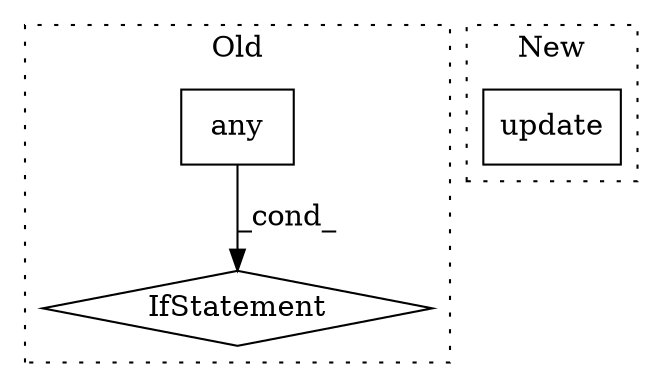 digraph G {
subgraph cluster0 {
1 [label="any" a="32" s="17351,17490" l="13,-3" shape="box"];
3 [label="IfStatement" a="25" s="17347,17487" l="4,2" shape="diamond"];
label = "Old";
style="dotted";
}
subgraph cluster1 {
2 [label="update" a="32" s="19464,19477" l="7,1" shape="box"];
label = "New";
style="dotted";
}
1 -> 3 [label="_cond_"];
}